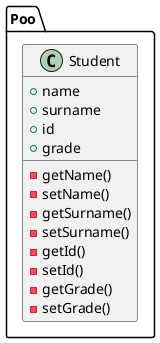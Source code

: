 @startuml
class Poo.Student {
    + name
    + surname
    + id
    + grade

    - getName()
    - setName()
    - getSurname()
    - setSurname()
    - getId()
    - setId()
    - getGrade()
    - setGrade()
}
@enduml